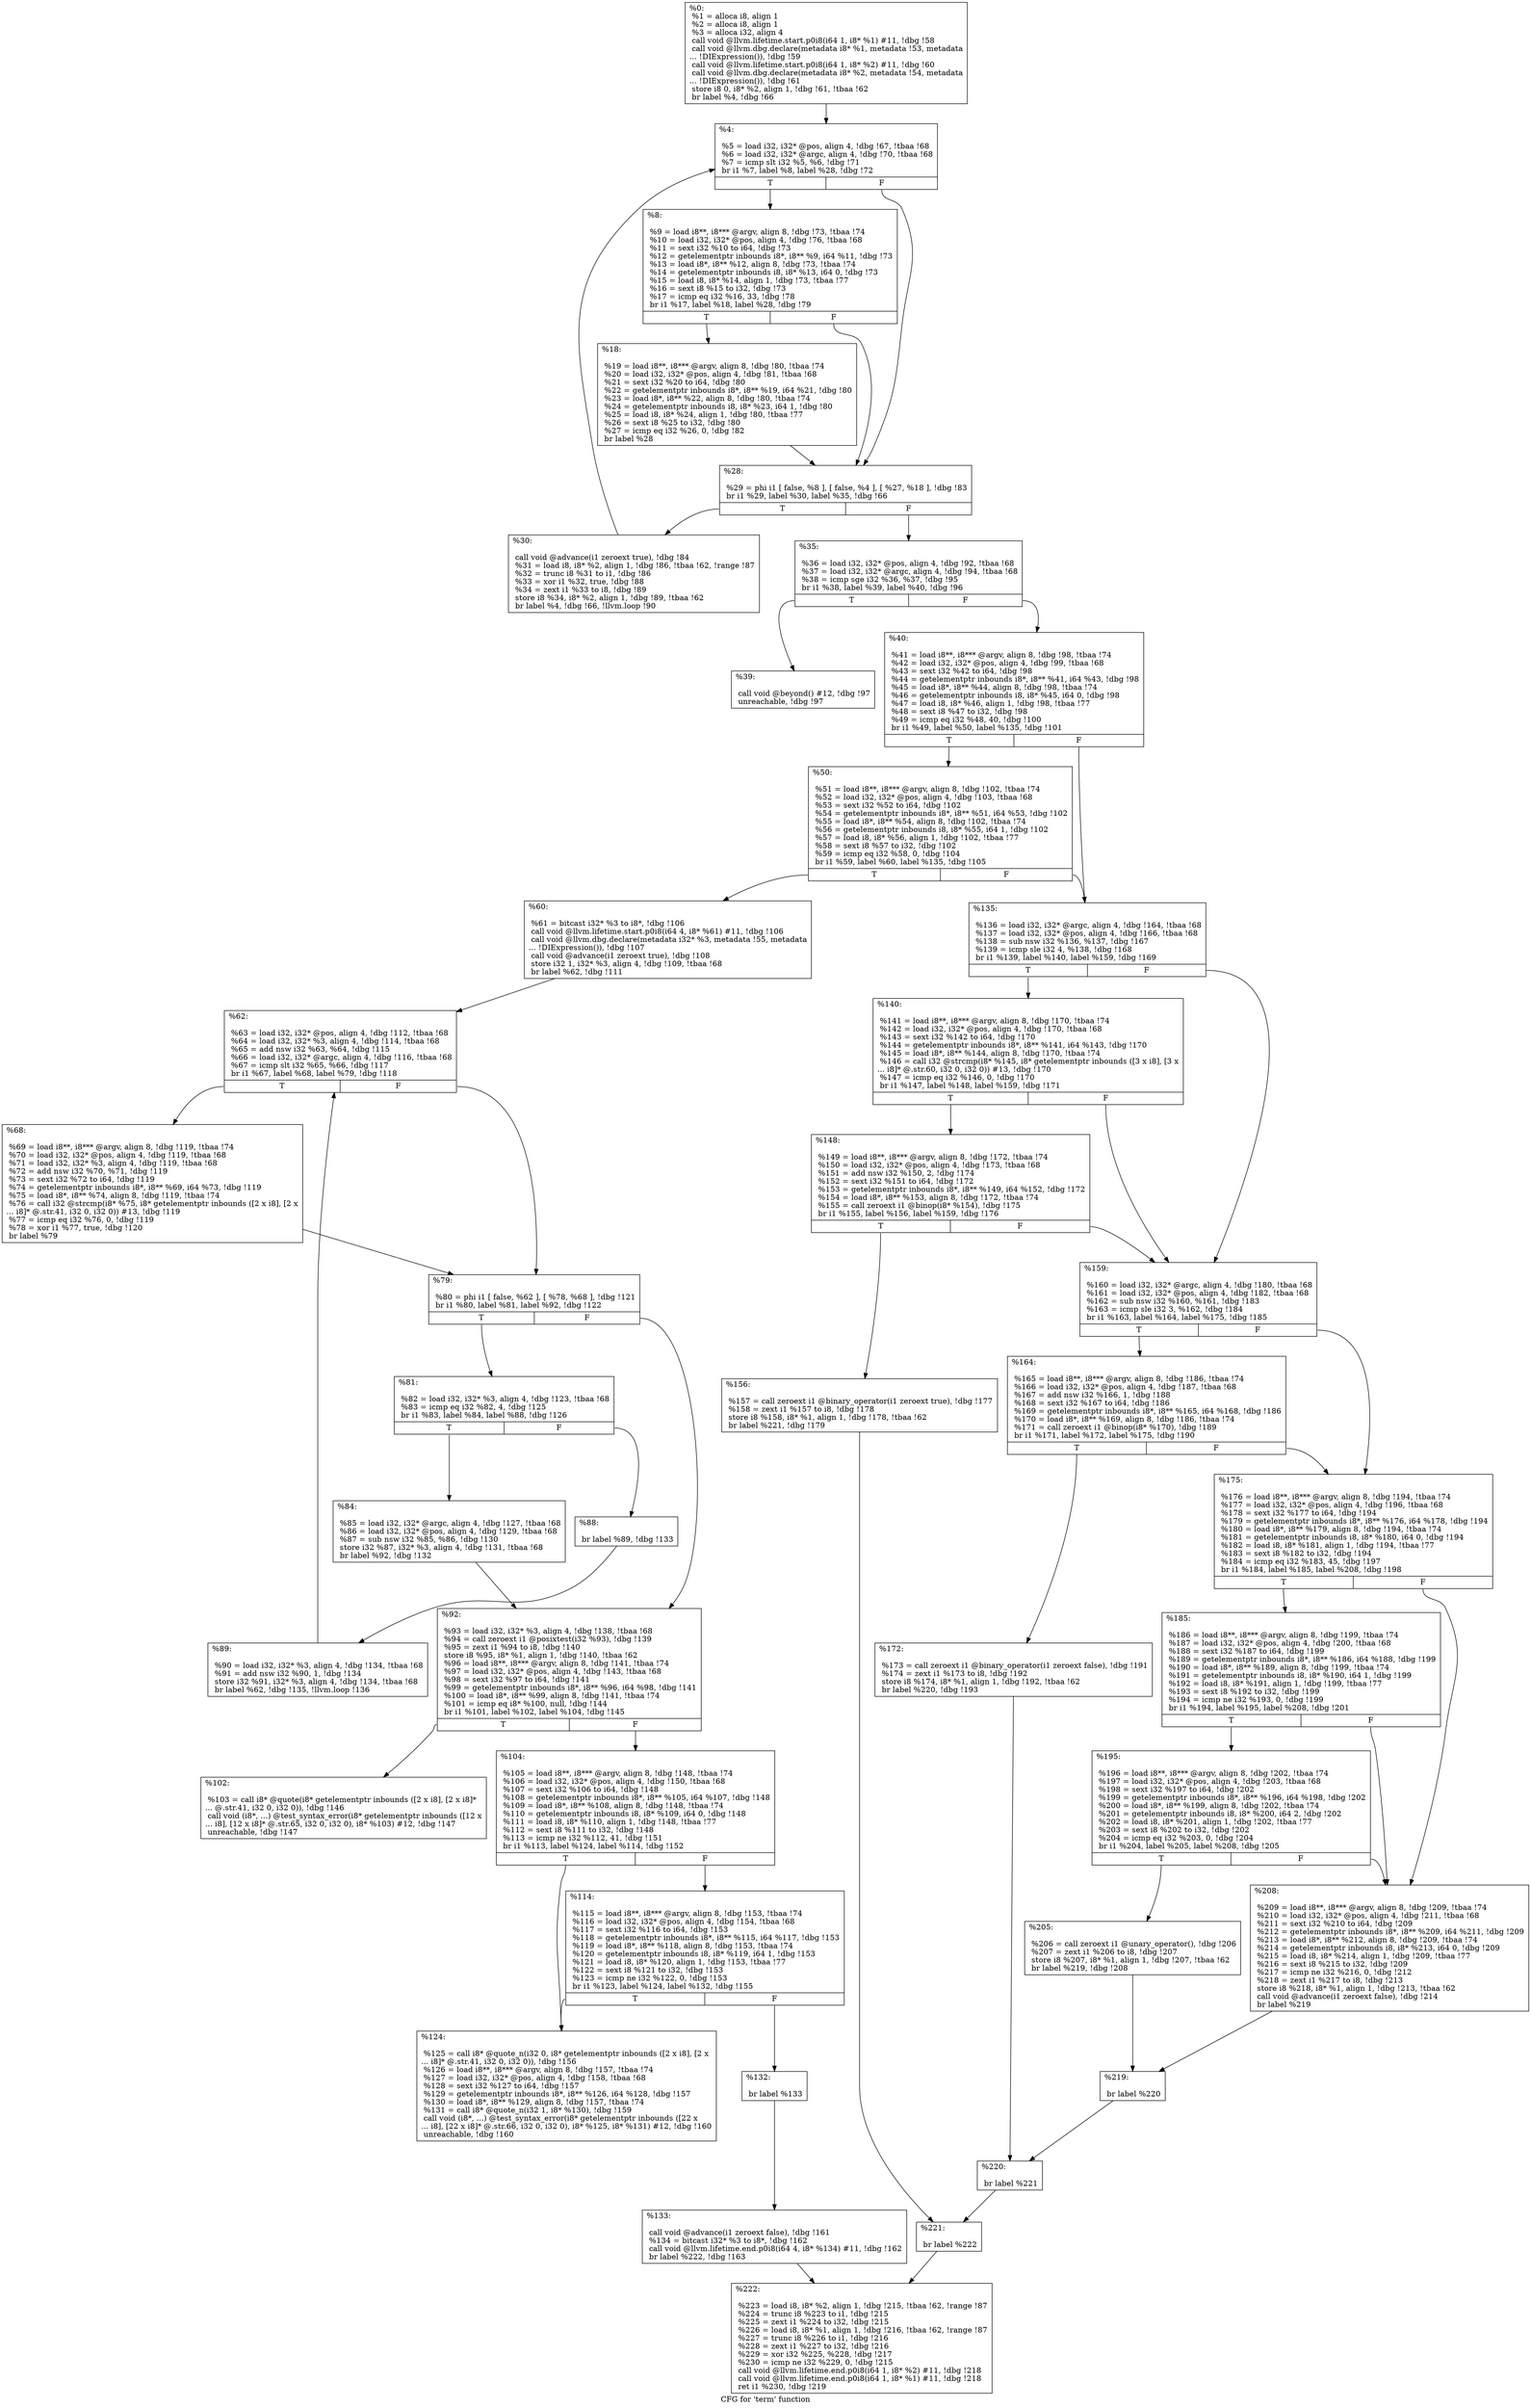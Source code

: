 digraph "CFG for 'term' function" {
	label="CFG for 'term' function";

	Node0x1e06960 [shape=record,label="{%0:\l  %1 = alloca i8, align 1\l  %2 = alloca i8, align 1\l  %3 = alloca i32, align 4\l  call void @llvm.lifetime.start.p0i8(i64 1, i8* %1) #11, !dbg !58\l  call void @llvm.dbg.declare(metadata i8* %1, metadata !53, metadata\l... !DIExpression()), !dbg !59\l  call void @llvm.lifetime.start.p0i8(i64 1, i8* %2) #11, !dbg !60\l  call void @llvm.dbg.declare(metadata i8* %2, metadata !54, metadata\l... !DIExpression()), !dbg !61\l  store i8 0, i8* %2, align 1, !dbg !61, !tbaa !62\l  br label %4, !dbg !66\l}"];
	Node0x1e06960 -> Node0x1dda8e0;
	Node0x1dda8e0 [shape=record,label="{%4:\l\l  %5 = load i32, i32* @pos, align 4, !dbg !67, !tbaa !68\l  %6 = load i32, i32* @argc, align 4, !dbg !70, !tbaa !68\l  %7 = icmp slt i32 %5, %6, !dbg !71\l  br i1 %7, label %8, label %28, !dbg !72\l|{<s0>T|<s1>F}}"];
	Node0x1dda8e0:s0 -> Node0x1dda930;
	Node0x1dda8e0:s1 -> Node0x1dda9d0;
	Node0x1dda930 [shape=record,label="{%8:\l\l  %9 = load i8**, i8*** @argv, align 8, !dbg !73, !tbaa !74\l  %10 = load i32, i32* @pos, align 4, !dbg !76, !tbaa !68\l  %11 = sext i32 %10 to i64, !dbg !73\l  %12 = getelementptr inbounds i8*, i8** %9, i64 %11, !dbg !73\l  %13 = load i8*, i8** %12, align 8, !dbg !73, !tbaa !74\l  %14 = getelementptr inbounds i8, i8* %13, i64 0, !dbg !73\l  %15 = load i8, i8* %14, align 1, !dbg !73, !tbaa !77\l  %16 = sext i8 %15 to i32, !dbg !73\l  %17 = icmp eq i32 %16, 33, !dbg !78\l  br i1 %17, label %18, label %28, !dbg !79\l|{<s0>T|<s1>F}}"];
	Node0x1dda930:s0 -> Node0x1dda980;
	Node0x1dda930:s1 -> Node0x1dda9d0;
	Node0x1dda980 [shape=record,label="{%18:\l\l  %19 = load i8**, i8*** @argv, align 8, !dbg !80, !tbaa !74\l  %20 = load i32, i32* @pos, align 4, !dbg !81, !tbaa !68\l  %21 = sext i32 %20 to i64, !dbg !80\l  %22 = getelementptr inbounds i8*, i8** %19, i64 %21, !dbg !80\l  %23 = load i8*, i8** %22, align 8, !dbg !80, !tbaa !74\l  %24 = getelementptr inbounds i8, i8* %23, i64 1, !dbg !80\l  %25 = load i8, i8* %24, align 1, !dbg !80, !tbaa !77\l  %26 = sext i8 %25 to i32, !dbg !80\l  %27 = icmp eq i32 %26, 0, !dbg !82\l  br label %28\l}"];
	Node0x1dda980 -> Node0x1dda9d0;
	Node0x1dda9d0 [shape=record,label="{%28:\l\l  %29 = phi i1 [ false, %8 ], [ false, %4 ], [ %27, %18 ], !dbg !83\l  br i1 %29, label %30, label %35, !dbg !66\l|{<s0>T|<s1>F}}"];
	Node0x1dda9d0:s0 -> Node0x1ddaa20;
	Node0x1dda9d0:s1 -> Node0x1ddaa70;
	Node0x1ddaa20 [shape=record,label="{%30:\l\l  call void @advance(i1 zeroext true), !dbg !84\l  %31 = load i8, i8* %2, align 1, !dbg !86, !tbaa !62, !range !87\l  %32 = trunc i8 %31 to i1, !dbg !86\l  %33 = xor i1 %32, true, !dbg !88\l  %34 = zext i1 %33 to i8, !dbg !89\l  store i8 %34, i8* %2, align 1, !dbg !89, !tbaa !62\l  br label %4, !dbg !66, !llvm.loop !90\l}"];
	Node0x1ddaa20 -> Node0x1dda8e0;
	Node0x1ddaa70 [shape=record,label="{%35:\l\l  %36 = load i32, i32* @pos, align 4, !dbg !92, !tbaa !68\l  %37 = load i32, i32* @argc, align 4, !dbg !94, !tbaa !68\l  %38 = icmp sge i32 %36, %37, !dbg !95\l  br i1 %38, label %39, label %40, !dbg !96\l|{<s0>T|<s1>F}}"];
	Node0x1ddaa70:s0 -> Node0x1ddaac0;
	Node0x1ddaa70:s1 -> Node0x1ddab10;
	Node0x1ddaac0 [shape=record,label="{%39:\l\l  call void @beyond() #12, !dbg !97\l  unreachable, !dbg !97\l}"];
	Node0x1ddab10 [shape=record,label="{%40:\l\l  %41 = load i8**, i8*** @argv, align 8, !dbg !98, !tbaa !74\l  %42 = load i32, i32* @pos, align 4, !dbg !99, !tbaa !68\l  %43 = sext i32 %42 to i64, !dbg !98\l  %44 = getelementptr inbounds i8*, i8** %41, i64 %43, !dbg !98\l  %45 = load i8*, i8** %44, align 8, !dbg !98, !tbaa !74\l  %46 = getelementptr inbounds i8, i8* %45, i64 0, !dbg !98\l  %47 = load i8, i8* %46, align 1, !dbg !98, !tbaa !77\l  %48 = sext i8 %47 to i32, !dbg !98\l  %49 = icmp eq i32 %48, 40, !dbg !100\l  br i1 %49, label %50, label %135, !dbg !101\l|{<s0>T|<s1>F}}"];
	Node0x1ddab10:s0 -> Node0x1ddab60;
	Node0x1ddab10:s1 -> Node0x1ddb060;
	Node0x1ddab60 [shape=record,label="{%50:\l\l  %51 = load i8**, i8*** @argv, align 8, !dbg !102, !tbaa !74\l  %52 = load i32, i32* @pos, align 4, !dbg !103, !tbaa !68\l  %53 = sext i32 %52 to i64, !dbg !102\l  %54 = getelementptr inbounds i8*, i8** %51, i64 %53, !dbg !102\l  %55 = load i8*, i8** %54, align 8, !dbg !102, !tbaa !74\l  %56 = getelementptr inbounds i8, i8* %55, i64 1, !dbg !102\l  %57 = load i8, i8* %56, align 1, !dbg !102, !tbaa !77\l  %58 = sext i8 %57 to i32, !dbg !102\l  %59 = icmp eq i32 %58, 0, !dbg !104\l  br i1 %59, label %60, label %135, !dbg !105\l|{<s0>T|<s1>F}}"];
	Node0x1ddab60:s0 -> Node0x1ddabb0;
	Node0x1ddab60:s1 -> Node0x1ddb060;
	Node0x1ddabb0 [shape=record,label="{%60:\l\l  %61 = bitcast i32* %3 to i8*, !dbg !106\l  call void @llvm.lifetime.start.p0i8(i64 4, i8* %61) #11, !dbg !106\l  call void @llvm.dbg.declare(metadata i32* %3, metadata !55, metadata\l... !DIExpression()), !dbg !107\l  call void @advance(i1 zeroext true), !dbg !108\l  store i32 1, i32* %3, align 4, !dbg !109, !tbaa !68\l  br label %62, !dbg !111\l}"];
	Node0x1ddabb0 -> Node0x1ddac00;
	Node0x1ddac00 [shape=record,label="{%62:\l\l  %63 = load i32, i32* @pos, align 4, !dbg !112, !tbaa !68\l  %64 = load i32, i32* %3, align 4, !dbg !114, !tbaa !68\l  %65 = add nsw i32 %63, %64, !dbg !115\l  %66 = load i32, i32* @argc, align 4, !dbg !116, !tbaa !68\l  %67 = icmp slt i32 %65, %66, !dbg !117\l  br i1 %67, label %68, label %79, !dbg !118\l|{<s0>T|<s1>F}}"];
	Node0x1ddac00:s0 -> Node0x1ddac50;
	Node0x1ddac00:s1 -> Node0x1ddaca0;
	Node0x1ddac50 [shape=record,label="{%68:\l\l  %69 = load i8**, i8*** @argv, align 8, !dbg !119, !tbaa !74\l  %70 = load i32, i32* @pos, align 4, !dbg !119, !tbaa !68\l  %71 = load i32, i32* %3, align 4, !dbg !119, !tbaa !68\l  %72 = add nsw i32 %70, %71, !dbg !119\l  %73 = sext i32 %72 to i64, !dbg !119\l  %74 = getelementptr inbounds i8*, i8** %69, i64 %73, !dbg !119\l  %75 = load i8*, i8** %74, align 8, !dbg !119, !tbaa !74\l  %76 = call i32 @strcmp(i8* %75, i8* getelementptr inbounds ([2 x i8], [2 x\l... i8]* @.str.41, i32 0, i32 0)) #13, !dbg !119\l  %77 = icmp eq i32 %76, 0, !dbg !119\l  %78 = xor i1 %77, true, !dbg !120\l  br label %79\l}"];
	Node0x1ddac50 -> Node0x1ddaca0;
	Node0x1ddaca0 [shape=record,label="{%79:\l\l  %80 = phi i1 [ false, %62 ], [ %78, %68 ], !dbg !121\l  br i1 %80, label %81, label %92, !dbg !122\l|{<s0>T|<s1>F}}"];
	Node0x1ddaca0:s0 -> Node0x1ddacf0;
	Node0x1ddaca0:s1 -> Node0x1ddae30;
	Node0x1ddacf0 [shape=record,label="{%81:\l\l  %82 = load i32, i32* %3, align 4, !dbg !123, !tbaa !68\l  %83 = icmp eq i32 %82, 4, !dbg !125\l  br i1 %83, label %84, label %88, !dbg !126\l|{<s0>T|<s1>F}}"];
	Node0x1ddacf0:s0 -> Node0x1ddad40;
	Node0x1ddacf0:s1 -> Node0x1ddad90;
	Node0x1ddad40 [shape=record,label="{%84:\l\l  %85 = load i32, i32* @argc, align 4, !dbg !127, !tbaa !68\l  %86 = load i32, i32* @pos, align 4, !dbg !129, !tbaa !68\l  %87 = sub nsw i32 %85, %86, !dbg !130\l  store i32 %87, i32* %3, align 4, !dbg !131, !tbaa !68\l  br label %92, !dbg !132\l}"];
	Node0x1ddad40 -> Node0x1ddae30;
	Node0x1ddad90 [shape=record,label="{%88:\l\l  br label %89, !dbg !133\l}"];
	Node0x1ddad90 -> Node0x1ddade0;
	Node0x1ddade0 [shape=record,label="{%89:\l\l  %90 = load i32, i32* %3, align 4, !dbg !134, !tbaa !68\l  %91 = add nsw i32 %90, 1, !dbg !134\l  store i32 %91, i32* %3, align 4, !dbg !134, !tbaa !68\l  br label %62, !dbg !135, !llvm.loop !136\l}"];
	Node0x1ddade0 -> Node0x1ddac00;
	Node0x1ddae30 [shape=record,label="{%92:\l\l  %93 = load i32, i32* %3, align 4, !dbg !138, !tbaa !68\l  %94 = call zeroext i1 @posixtest(i32 %93), !dbg !139\l  %95 = zext i1 %94 to i8, !dbg !140\l  store i8 %95, i8* %1, align 1, !dbg !140, !tbaa !62\l  %96 = load i8**, i8*** @argv, align 8, !dbg !141, !tbaa !74\l  %97 = load i32, i32* @pos, align 4, !dbg !143, !tbaa !68\l  %98 = sext i32 %97 to i64, !dbg !141\l  %99 = getelementptr inbounds i8*, i8** %96, i64 %98, !dbg !141\l  %100 = load i8*, i8** %99, align 8, !dbg !141, !tbaa !74\l  %101 = icmp eq i8* %100, null, !dbg !144\l  br i1 %101, label %102, label %104, !dbg !145\l|{<s0>T|<s1>F}}"];
	Node0x1ddae30:s0 -> Node0x1ddae80;
	Node0x1ddae30:s1 -> Node0x1ddaed0;
	Node0x1ddae80 [shape=record,label="{%102:\l\l  %103 = call i8* @quote(i8* getelementptr inbounds ([2 x i8], [2 x i8]*\l... @.str.41, i32 0, i32 0)), !dbg !146\l  call void (i8*, ...) @test_syntax_error(i8* getelementptr inbounds ([12 x\l... i8], [12 x i8]* @.str.65, i32 0, i32 0), i8* %103) #12, !dbg !147\l  unreachable, !dbg !147\l}"];
	Node0x1ddaed0 [shape=record,label="{%104:\l\l  %105 = load i8**, i8*** @argv, align 8, !dbg !148, !tbaa !74\l  %106 = load i32, i32* @pos, align 4, !dbg !150, !tbaa !68\l  %107 = sext i32 %106 to i64, !dbg !148\l  %108 = getelementptr inbounds i8*, i8** %105, i64 %107, !dbg !148\l  %109 = load i8*, i8** %108, align 8, !dbg !148, !tbaa !74\l  %110 = getelementptr inbounds i8, i8* %109, i64 0, !dbg !148\l  %111 = load i8, i8* %110, align 1, !dbg !148, !tbaa !77\l  %112 = sext i8 %111 to i32, !dbg !148\l  %113 = icmp ne i32 %112, 41, !dbg !151\l  br i1 %113, label %124, label %114, !dbg !152\l|{<s0>T|<s1>F}}"];
	Node0x1ddaed0:s0 -> Node0x1ddaf70;
	Node0x1ddaed0:s1 -> Node0x1ddaf20;
	Node0x1ddaf20 [shape=record,label="{%114:\l\l  %115 = load i8**, i8*** @argv, align 8, !dbg !153, !tbaa !74\l  %116 = load i32, i32* @pos, align 4, !dbg !154, !tbaa !68\l  %117 = sext i32 %116 to i64, !dbg !153\l  %118 = getelementptr inbounds i8*, i8** %115, i64 %117, !dbg !153\l  %119 = load i8*, i8** %118, align 8, !dbg !153, !tbaa !74\l  %120 = getelementptr inbounds i8, i8* %119, i64 1, !dbg !153\l  %121 = load i8, i8* %120, align 1, !dbg !153, !tbaa !77\l  %122 = sext i8 %121 to i32, !dbg !153\l  %123 = icmp ne i32 %122, 0, !dbg !153\l  br i1 %123, label %124, label %132, !dbg !155\l|{<s0>T|<s1>F}}"];
	Node0x1ddaf20:s0 -> Node0x1ddaf70;
	Node0x1ddaf20:s1 -> Node0x1ddafc0;
	Node0x1ddaf70 [shape=record,label="{%124:\l\l  %125 = call i8* @quote_n(i32 0, i8* getelementptr inbounds ([2 x i8], [2 x\l... i8]* @.str.41, i32 0, i32 0)), !dbg !156\l  %126 = load i8**, i8*** @argv, align 8, !dbg !157, !tbaa !74\l  %127 = load i32, i32* @pos, align 4, !dbg !158, !tbaa !68\l  %128 = sext i32 %127 to i64, !dbg !157\l  %129 = getelementptr inbounds i8*, i8** %126, i64 %128, !dbg !157\l  %130 = load i8*, i8** %129, align 8, !dbg !157, !tbaa !74\l  %131 = call i8* @quote_n(i32 1, i8* %130), !dbg !159\l  call void (i8*, ...) @test_syntax_error(i8* getelementptr inbounds ([22 x\l... i8], [22 x i8]* @.str.66, i32 0, i32 0), i8* %125, i8* %131) #12, !dbg !160\l  unreachable, !dbg !160\l}"];
	Node0x1ddafc0 [shape=record,label="{%132:\l\l  br label %133\l}"];
	Node0x1ddafc0 -> Node0x1ddb010;
	Node0x1ddb010 [shape=record,label="{%133:\l\l  call void @advance(i1 zeroext false), !dbg !161\l  %134 = bitcast i32* %3 to i8*, !dbg !162\l  call void @llvm.lifetime.end.p0i8(i64 4, i8* %134) #11, !dbg !162\l  br label %222, !dbg !163\l}"];
	Node0x1ddb010 -> Node0x1ddb510;
	Node0x1ddb060 [shape=record,label="{%135:\l\l  %136 = load i32, i32* @argc, align 4, !dbg !164, !tbaa !68\l  %137 = load i32, i32* @pos, align 4, !dbg !166, !tbaa !68\l  %138 = sub nsw i32 %136, %137, !dbg !167\l  %139 = icmp sle i32 4, %138, !dbg !168\l  br i1 %139, label %140, label %159, !dbg !169\l|{<s0>T|<s1>F}}"];
	Node0x1ddb060:s0 -> Node0x1ddb0b0;
	Node0x1ddb060:s1 -> Node0x1ddb1a0;
	Node0x1ddb0b0 [shape=record,label="{%140:\l\l  %141 = load i8**, i8*** @argv, align 8, !dbg !170, !tbaa !74\l  %142 = load i32, i32* @pos, align 4, !dbg !170, !tbaa !68\l  %143 = sext i32 %142 to i64, !dbg !170\l  %144 = getelementptr inbounds i8*, i8** %141, i64 %143, !dbg !170\l  %145 = load i8*, i8** %144, align 8, !dbg !170, !tbaa !74\l  %146 = call i32 @strcmp(i8* %145, i8* getelementptr inbounds ([3 x i8], [3 x\l... i8]* @.str.60, i32 0, i32 0)) #13, !dbg !170\l  %147 = icmp eq i32 %146, 0, !dbg !170\l  br i1 %147, label %148, label %159, !dbg !171\l|{<s0>T|<s1>F}}"];
	Node0x1ddb0b0:s0 -> Node0x1ddb100;
	Node0x1ddb0b0:s1 -> Node0x1ddb1a0;
	Node0x1ddb100 [shape=record,label="{%148:\l\l  %149 = load i8**, i8*** @argv, align 8, !dbg !172, !tbaa !74\l  %150 = load i32, i32* @pos, align 4, !dbg !173, !tbaa !68\l  %151 = add nsw i32 %150, 2, !dbg !174\l  %152 = sext i32 %151 to i64, !dbg !172\l  %153 = getelementptr inbounds i8*, i8** %149, i64 %152, !dbg !172\l  %154 = load i8*, i8** %153, align 8, !dbg !172, !tbaa !74\l  %155 = call zeroext i1 @binop(i8* %154), !dbg !175\l  br i1 %155, label %156, label %159, !dbg !176\l|{<s0>T|<s1>F}}"];
	Node0x1ddb100:s0 -> Node0x1ddb150;
	Node0x1ddb100:s1 -> Node0x1ddb1a0;
	Node0x1ddb150 [shape=record,label="{%156:\l\l  %157 = call zeroext i1 @binary_operator(i1 zeroext true), !dbg !177\l  %158 = zext i1 %157 to i8, !dbg !178\l  store i8 %158, i8* %1, align 1, !dbg !178, !tbaa !62\l  br label %221, !dbg !179\l}"];
	Node0x1ddb150 -> Node0x1ddb4c0;
	Node0x1ddb1a0 [shape=record,label="{%159:\l\l  %160 = load i32, i32* @argc, align 4, !dbg !180, !tbaa !68\l  %161 = load i32, i32* @pos, align 4, !dbg !182, !tbaa !68\l  %162 = sub nsw i32 %160, %161, !dbg !183\l  %163 = icmp sle i32 3, %162, !dbg !184\l  br i1 %163, label %164, label %175, !dbg !185\l|{<s0>T|<s1>F}}"];
	Node0x1ddb1a0:s0 -> Node0x1ddb1f0;
	Node0x1ddb1a0:s1 -> Node0x1ddb290;
	Node0x1ddb1f0 [shape=record,label="{%164:\l\l  %165 = load i8**, i8*** @argv, align 8, !dbg !186, !tbaa !74\l  %166 = load i32, i32* @pos, align 4, !dbg !187, !tbaa !68\l  %167 = add nsw i32 %166, 1, !dbg !188\l  %168 = sext i32 %167 to i64, !dbg !186\l  %169 = getelementptr inbounds i8*, i8** %165, i64 %168, !dbg !186\l  %170 = load i8*, i8** %169, align 8, !dbg !186, !tbaa !74\l  %171 = call zeroext i1 @binop(i8* %170), !dbg !189\l  br i1 %171, label %172, label %175, !dbg !190\l|{<s0>T|<s1>F}}"];
	Node0x1ddb1f0:s0 -> Node0x1ddb240;
	Node0x1ddb1f0:s1 -> Node0x1ddb290;
	Node0x1ddb240 [shape=record,label="{%172:\l\l  %173 = call zeroext i1 @binary_operator(i1 zeroext false), !dbg !191\l  %174 = zext i1 %173 to i8, !dbg !192\l  store i8 %174, i8* %1, align 1, !dbg !192, !tbaa !62\l  br label %220, !dbg !193\l}"];
	Node0x1ddb240 -> Node0x1ddb470;
	Node0x1ddb290 [shape=record,label="{%175:\l\l  %176 = load i8**, i8*** @argv, align 8, !dbg !194, !tbaa !74\l  %177 = load i32, i32* @pos, align 4, !dbg !196, !tbaa !68\l  %178 = sext i32 %177 to i64, !dbg !194\l  %179 = getelementptr inbounds i8*, i8** %176, i64 %178, !dbg !194\l  %180 = load i8*, i8** %179, align 8, !dbg !194, !tbaa !74\l  %181 = getelementptr inbounds i8, i8* %180, i64 0, !dbg !194\l  %182 = load i8, i8* %181, align 1, !dbg !194, !tbaa !77\l  %183 = sext i8 %182 to i32, !dbg !194\l  %184 = icmp eq i32 %183, 45, !dbg !197\l  br i1 %184, label %185, label %208, !dbg !198\l|{<s0>T|<s1>F}}"];
	Node0x1ddb290:s0 -> Node0x1ddb2e0;
	Node0x1ddb290:s1 -> Node0x1ddb3d0;
	Node0x1ddb2e0 [shape=record,label="{%185:\l\l  %186 = load i8**, i8*** @argv, align 8, !dbg !199, !tbaa !74\l  %187 = load i32, i32* @pos, align 4, !dbg !200, !tbaa !68\l  %188 = sext i32 %187 to i64, !dbg !199\l  %189 = getelementptr inbounds i8*, i8** %186, i64 %188, !dbg !199\l  %190 = load i8*, i8** %189, align 8, !dbg !199, !tbaa !74\l  %191 = getelementptr inbounds i8, i8* %190, i64 1, !dbg !199\l  %192 = load i8, i8* %191, align 1, !dbg !199, !tbaa !77\l  %193 = sext i8 %192 to i32, !dbg !199\l  %194 = icmp ne i32 %193, 0, !dbg !199\l  br i1 %194, label %195, label %208, !dbg !201\l|{<s0>T|<s1>F}}"];
	Node0x1ddb2e0:s0 -> Node0x1ddb330;
	Node0x1ddb2e0:s1 -> Node0x1ddb3d0;
	Node0x1ddb330 [shape=record,label="{%195:\l\l  %196 = load i8**, i8*** @argv, align 8, !dbg !202, !tbaa !74\l  %197 = load i32, i32* @pos, align 4, !dbg !203, !tbaa !68\l  %198 = sext i32 %197 to i64, !dbg !202\l  %199 = getelementptr inbounds i8*, i8** %196, i64 %198, !dbg !202\l  %200 = load i8*, i8** %199, align 8, !dbg !202, !tbaa !74\l  %201 = getelementptr inbounds i8, i8* %200, i64 2, !dbg !202\l  %202 = load i8, i8* %201, align 1, !dbg !202, !tbaa !77\l  %203 = sext i8 %202 to i32, !dbg !202\l  %204 = icmp eq i32 %203, 0, !dbg !204\l  br i1 %204, label %205, label %208, !dbg !205\l|{<s0>T|<s1>F}}"];
	Node0x1ddb330:s0 -> Node0x1ddb380;
	Node0x1ddb330:s1 -> Node0x1ddb3d0;
	Node0x1ddb380 [shape=record,label="{%205:\l\l  %206 = call zeroext i1 @unary_operator(), !dbg !206\l  %207 = zext i1 %206 to i8, !dbg !207\l  store i8 %207, i8* %1, align 1, !dbg !207, !tbaa !62\l  br label %219, !dbg !208\l}"];
	Node0x1ddb380 -> Node0x1ddb420;
	Node0x1ddb3d0 [shape=record,label="{%208:\l\l  %209 = load i8**, i8*** @argv, align 8, !dbg !209, !tbaa !74\l  %210 = load i32, i32* @pos, align 4, !dbg !211, !tbaa !68\l  %211 = sext i32 %210 to i64, !dbg !209\l  %212 = getelementptr inbounds i8*, i8** %209, i64 %211, !dbg !209\l  %213 = load i8*, i8** %212, align 8, !dbg !209, !tbaa !74\l  %214 = getelementptr inbounds i8, i8* %213, i64 0, !dbg !209\l  %215 = load i8, i8* %214, align 1, !dbg !209, !tbaa !77\l  %216 = sext i8 %215 to i32, !dbg !209\l  %217 = icmp ne i32 %216, 0, !dbg !212\l  %218 = zext i1 %217 to i8, !dbg !213\l  store i8 %218, i8* %1, align 1, !dbg !213, !tbaa !62\l  call void @advance(i1 zeroext false), !dbg !214\l  br label %219\l}"];
	Node0x1ddb3d0 -> Node0x1ddb420;
	Node0x1ddb420 [shape=record,label="{%219:\l\l  br label %220\l}"];
	Node0x1ddb420 -> Node0x1ddb470;
	Node0x1ddb470 [shape=record,label="{%220:\l\l  br label %221\l}"];
	Node0x1ddb470 -> Node0x1ddb4c0;
	Node0x1ddb4c0 [shape=record,label="{%221:\l\l  br label %222\l}"];
	Node0x1ddb4c0 -> Node0x1ddb510;
	Node0x1ddb510 [shape=record,label="{%222:\l\l  %223 = load i8, i8* %2, align 1, !dbg !215, !tbaa !62, !range !87\l  %224 = trunc i8 %223 to i1, !dbg !215\l  %225 = zext i1 %224 to i32, !dbg !215\l  %226 = load i8, i8* %1, align 1, !dbg !216, !tbaa !62, !range !87\l  %227 = trunc i8 %226 to i1, !dbg !216\l  %228 = zext i1 %227 to i32, !dbg !216\l  %229 = xor i32 %225, %228, !dbg !217\l  %230 = icmp ne i32 %229, 0, !dbg !215\l  call void @llvm.lifetime.end.p0i8(i64 1, i8* %2) #11, !dbg !218\l  call void @llvm.lifetime.end.p0i8(i64 1, i8* %1) #11, !dbg !218\l  ret i1 %230, !dbg !219\l}"];
}
